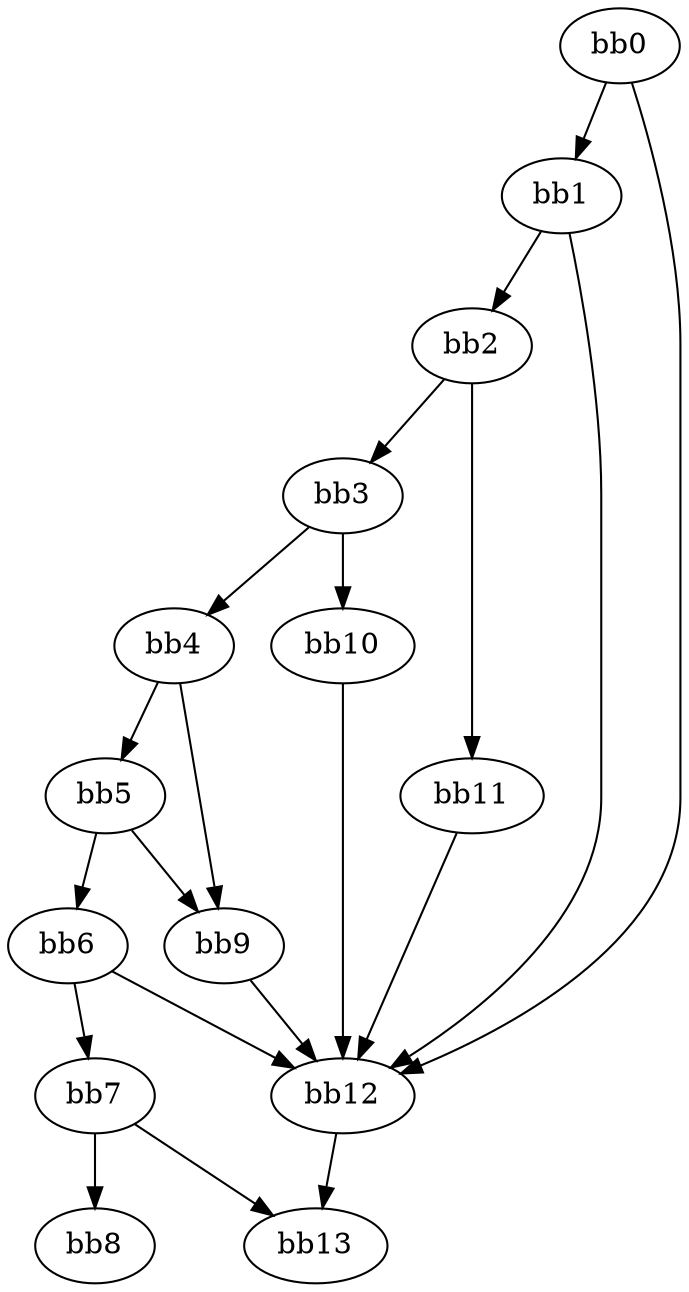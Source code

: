 digraph {
    0 [ label = "bb0\l" ]
    1 [ label = "bb1\l" ]
    2 [ label = "bb2\l" ]
    3 [ label = "bb3\l" ]
    4 [ label = "bb4\l" ]
    5 [ label = "bb5\l" ]
    6 [ label = "bb6\l" ]
    7 [ label = "bb7\l" ]
    8 [ label = "bb8\l" ]
    9 [ label = "bb9\l" ]
    10 [ label = "bb10\l" ]
    11 [ label = "bb11\l" ]
    12 [ label = "bb12\l" ]
    13 [ label = "bb13\l" ]
    0 -> 1 [ ]
    0 -> 12 [ ]
    1 -> 2 [ ]
    1 -> 12 [ ]
    2 -> 3 [ ]
    2 -> 11 [ ]
    3 -> 4 [ ]
    3 -> 10 [ ]
    4 -> 5 [ ]
    4 -> 9 [ ]
    5 -> 6 [ ]
    5 -> 9 [ ]
    6 -> 7 [ ]
    6 -> 12 [ ]
    7 -> 8 [ ]
    7 -> 13 [ ]
    9 -> 12 [ ]
    10 -> 12 [ ]
    11 -> 12 [ ]
    12 -> 13 [ ]
}

